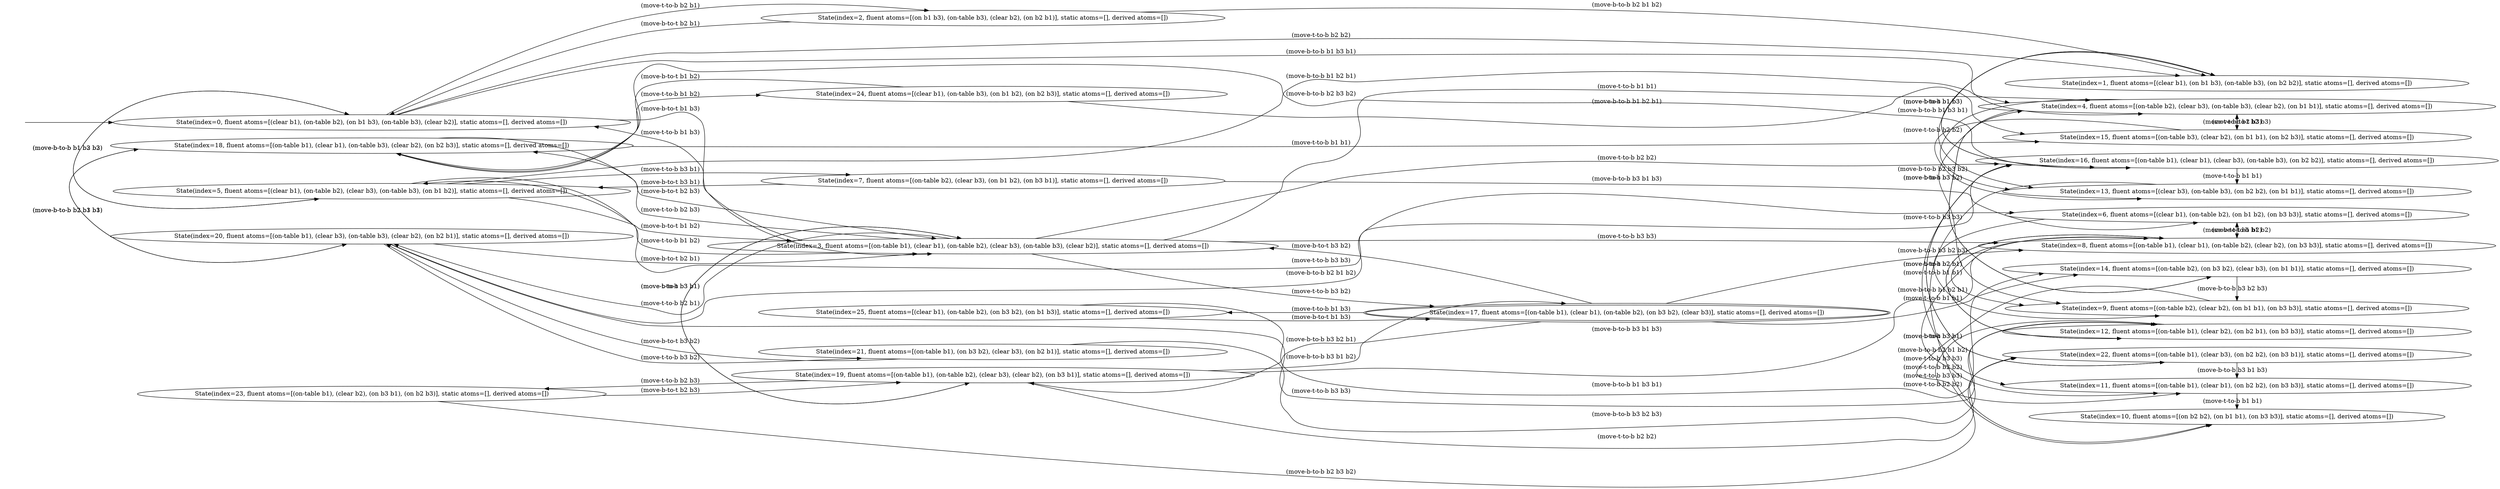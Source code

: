 digraph {
rankdir="LR"
s0[label="State(index=0, fluent atoms=[(clear b1), (on-table b2), (on b1 b3), (on-table b3), (clear b2)], static atoms=[], derived atoms=[])"]
s1[label="State(index=1, fluent atoms=[(clear b1), (on b1 b3), (on-table b3), (on b2 b2)], static atoms=[], derived atoms=[])"]
s2[label="State(index=2, fluent atoms=[(on b1 b3), (on-table b3), (clear b2), (on b2 b1)], static atoms=[], derived atoms=[])"]
s3[label="State(index=3, fluent atoms=[(on-table b1), (clear b1), (on-table b2), (clear b3), (on-table b3), (clear b2)], static atoms=[], derived atoms=[])"]
s4[label="State(index=4, fluent atoms=[(on-table b2), (clear b3), (on-table b3), (clear b2), (on b1 b1)], static atoms=[], derived atoms=[])"]
s5[label="State(index=5, fluent atoms=[(clear b1), (on-table b2), (clear b3), (on-table b3), (on b1 b2)], static atoms=[], derived atoms=[])"]
s6[label="State(index=6, fluent atoms=[(clear b1), (on-table b2), (on b1 b2), (on b3 b3)], static atoms=[], derived atoms=[])"]
s7[label="State(index=7, fluent atoms=[(on-table b2), (clear b3), (on b1 b2), (on b3 b1)], static atoms=[], derived atoms=[])"]
s8[label="State(index=8, fluent atoms=[(on-table b1), (clear b1), (on-table b2), (clear b2), (on b3 b3)], static atoms=[], derived atoms=[])"]
s9[label="State(index=9, fluent atoms=[(on-table b2), (clear b2), (on b1 b1), (on b3 b3)], static atoms=[], derived atoms=[])"]
s10[label="State(index=10, fluent atoms=[(on b2 b2), (on b1 b1), (on b3 b3)], static atoms=[], derived atoms=[])"]
s11[label="State(index=11, fluent atoms=[(on-table b1), (clear b1), (on b2 b2), (on b3 b3)], static atoms=[], derived atoms=[])"]
s12[label="State(index=12, fluent atoms=[(on-table b1), (clear b2), (on b2 b1), (on b3 b3)], static atoms=[], derived atoms=[])"]
s13[label="State(index=13, fluent atoms=[(clear b3), (on-table b3), (on b2 b2), (on b1 b1)], static atoms=[], derived atoms=[])"]
s14[label="State(index=14, fluent atoms=[(on-table b2), (on b3 b2), (clear b3), (on b1 b1)], static atoms=[], derived atoms=[])"]
s15[label="State(index=15, fluent atoms=[(on-table b3), (clear b2), (on b1 b1), (on b2 b3)], static atoms=[], derived atoms=[])"]
s16[label="State(index=16, fluent atoms=[(on-table b1), (clear b1), (clear b3), (on-table b3), (on b2 b2)], static atoms=[], derived atoms=[])"]
s17[peripheries=2,label="State(index=17, fluent atoms=[(on-table b1), (clear b1), (on-table b2), (on b3 b2), (clear b3)], static atoms=[], derived atoms=[])"]
s18[label="State(index=18, fluent atoms=[(on-table b1), (clear b1), (on-table b3), (clear b2), (on b2 b3)], static atoms=[], derived atoms=[])"]
s19[label="State(index=19, fluent atoms=[(on-table b1), (on-table b2), (clear b3), (clear b2), (on b3 b1)], static atoms=[], derived atoms=[])"]
s20[label="State(index=20, fluent atoms=[(on-table b1), (clear b3), (on-table b3), (clear b2), (on b2 b1)], static atoms=[], derived atoms=[])"]
s21[label="State(index=21, fluent atoms=[(on-table b1), (on b3 b2), (clear b3), (on b2 b1)], static atoms=[], derived atoms=[])"]
s22[label="State(index=22, fluent atoms=[(on-table b1), (clear b3), (on b2 b2), (on b3 b1)], static atoms=[], derived atoms=[])"]
s23[label="State(index=23, fluent atoms=[(on-table b1), (clear b2), (on b3 b1), (on b2 b3)], static atoms=[], derived atoms=[])"]
s24[label="State(index=24, fluent atoms=[(clear b1), (on-table b3), (on b1 b2), (on b2 b3)], static atoms=[], derived atoms=[])"]
s25[label="State(index=25, fluent atoms=[(clear b1), (on-table b2), (on b3 b2), (on b1 b3)], static atoms=[], derived atoms=[])"]
Dangling [ label = "", style = invis ]
{ rank = same; Dangling }
Dangling -> s0
{ rank = same; s1,s4,s6,s8,s9,s10,s11,s12,s13,s14,s15,s16,s22}
{ rank = same; s2,s7,s21,s24}
{ rank = same; s0,s5,s18,s20,s23}
{ rank = same; s3,s19,s25}
{ rank = same; s17}
s0->s1 [label="(move-t-to-b b2 b2)"]
s0->s2 [label="(move-t-to-b b2 b1)"]
s0->s3 [label="(move-b-to-t b1 b3)"]
s0->s4 [label="(move-b-to-b b1 b3 b1)"]
s0->s5 [label="(move-b-to-b b1 b3 b2)"]
s5->s6 [label="(move-t-to-b b3 b3)"]
s5->s7 [label="(move-t-to-b b3 b1)"]
s5->s3 [label="(move-b-to-t b1 b2)"]
s5->s4 [label="(move-b-to-b b1 b2 b1)"]
s5->s0 [label="(move-b-to-b b1 b2 b3)"]
s7->s5 [label="(move-b-to-t b3 b1)"]
s7->s6 [label="(move-b-to-b b3 b1 b3)"]
s6->s8 [label="(move-b-to-t b1 b2)"]
s6->s9 [label="(move-b-to-b b1 b2 b1)"]
s9->s10 [label="(move-t-to-b b2 b2)"]
s8->s11 [label="(move-t-to-b b2 b2)"]
s8->s9 [label="(move-t-to-b b1 b1)"]
s8->s12 [label="(move-t-to-b b2 b1)"]
s8->s6 [label="(move-t-to-b b1 b2)"]
s12->s8 [label="(move-b-to-t b2 b1)"]
s12->s11 [label="(move-b-to-b b2 b1 b2)"]
s11->s10 [label="(move-t-to-b b1 b1)"]
s4->s9 [label="(move-t-to-b b3 b3)"]
s4->s13 [label="(move-t-to-b b2 b2)"]
s4->s14 [label="(move-t-to-b b3 b2)"]
s4->s15 [label="(move-t-to-b b2 b3)"]
s15->s4 [label="(move-b-to-t b2 b3)"]
s15->s13 [label="(move-b-to-b b2 b3 b2)"]
s14->s4 [label="(move-b-to-t b3 b2)"]
s14->s9 [label="(move-b-to-b b3 b2 b3)"]
s13->s10 [label="(move-t-to-b b3 b3)"]
s3->s8 [label="(move-t-to-b b3 b3)"]
s3->s16 [label="(move-t-to-b b2 b2)"]
s3->s17 [label="(move-t-to-b b3 b2)"]
s3->s18 [label="(move-t-to-b b2 b3)"]
s3->s4 [label="(move-t-to-b b1 b1)"]
s3->s19 [label="(move-t-to-b b3 b1)"]
s3->s0 [label="(move-t-to-b b1 b3)"]
s3->s20 [label="(move-t-to-b b2 b1)"]
s3->s5 [label="(move-t-to-b b1 b2)"]
s20->s12 [label="(move-t-to-b b3 b3)"]
s20->s21 [label="(move-t-to-b b3 b2)"]
s20->s3 [label="(move-b-to-t b2 b1)"]
s20->s16 [label="(move-b-to-b b2 b1 b2)"]
s20->s18 [label="(move-b-to-b b2 b1 b3)"]
s21->s20 [label="(move-b-to-t b3 b2)"]
s21->s12 [label="(move-b-to-b b3 b2 b3)"]
s19->s22 [label="(move-t-to-b b2 b2)"]
s19->s23 [label="(move-t-to-b b2 b3)"]
s19->s3 [label="(move-b-to-t b3 b1)"]
s19->s8 [label="(move-b-to-b b3 b1 b3)"]
s19->s17 [label="(move-b-to-b b3 b1 b2)"]
s23->s19 [label="(move-b-to-t b2 b3)"]
s23->s22 [label="(move-b-to-b b2 b3 b2)"]
s22->s16 [label="(move-b-to-t b3 b1)"]
s22->s11 [label="(move-b-to-b b3 b1 b3)"]
s18->s15 [label="(move-t-to-b b1 b1)"]
s18->s24 [label="(move-t-to-b b1 b2)"]
s18->s3 [label="(move-b-to-t b2 b3)"]
s18->s16 [label="(move-b-to-b b2 b3 b2)"]
s18->s20 [label="(move-b-to-b b2 b3 b1)"]
s24->s18 [label="(move-b-to-t b1 b2)"]
s24->s15 [label="(move-b-to-b b1 b2 b1)"]
s17->s14 [label="(move-t-to-b b1 b1)"]
s17->s25 [label="(move-t-to-b b1 b3)"]
s17->s3 [label="(move-b-to-t b3 b2)"]
s17->s8 [label="(move-b-to-b b3 b2 b3)"]
s17->s19 [label="(move-b-to-b b3 b2 b1)"]
s25->s17 [label="(move-b-to-t b1 b3)"]
s25->s14 [label="(move-b-to-b b1 b3 b1)"]
s16->s11 [label="(move-t-to-b b3 b3)"]
s16->s13 [label="(move-t-to-b b1 b1)"]
s16->s22 [label="(move-t-to-b b3 b1)"]
s16->s1 [label="(move-t-to-b b1 b3)"]
s2->s0 [label="(move-b-to-t b2 b1)"]
s2->s1 [label="(move-b-to-b b2 b1 b2)"]
s1->s16 [label="(move-b-to-t b1 b3)"]
s1->s13 [label="(move-b-to-b b1 b3 b1)"]
}
